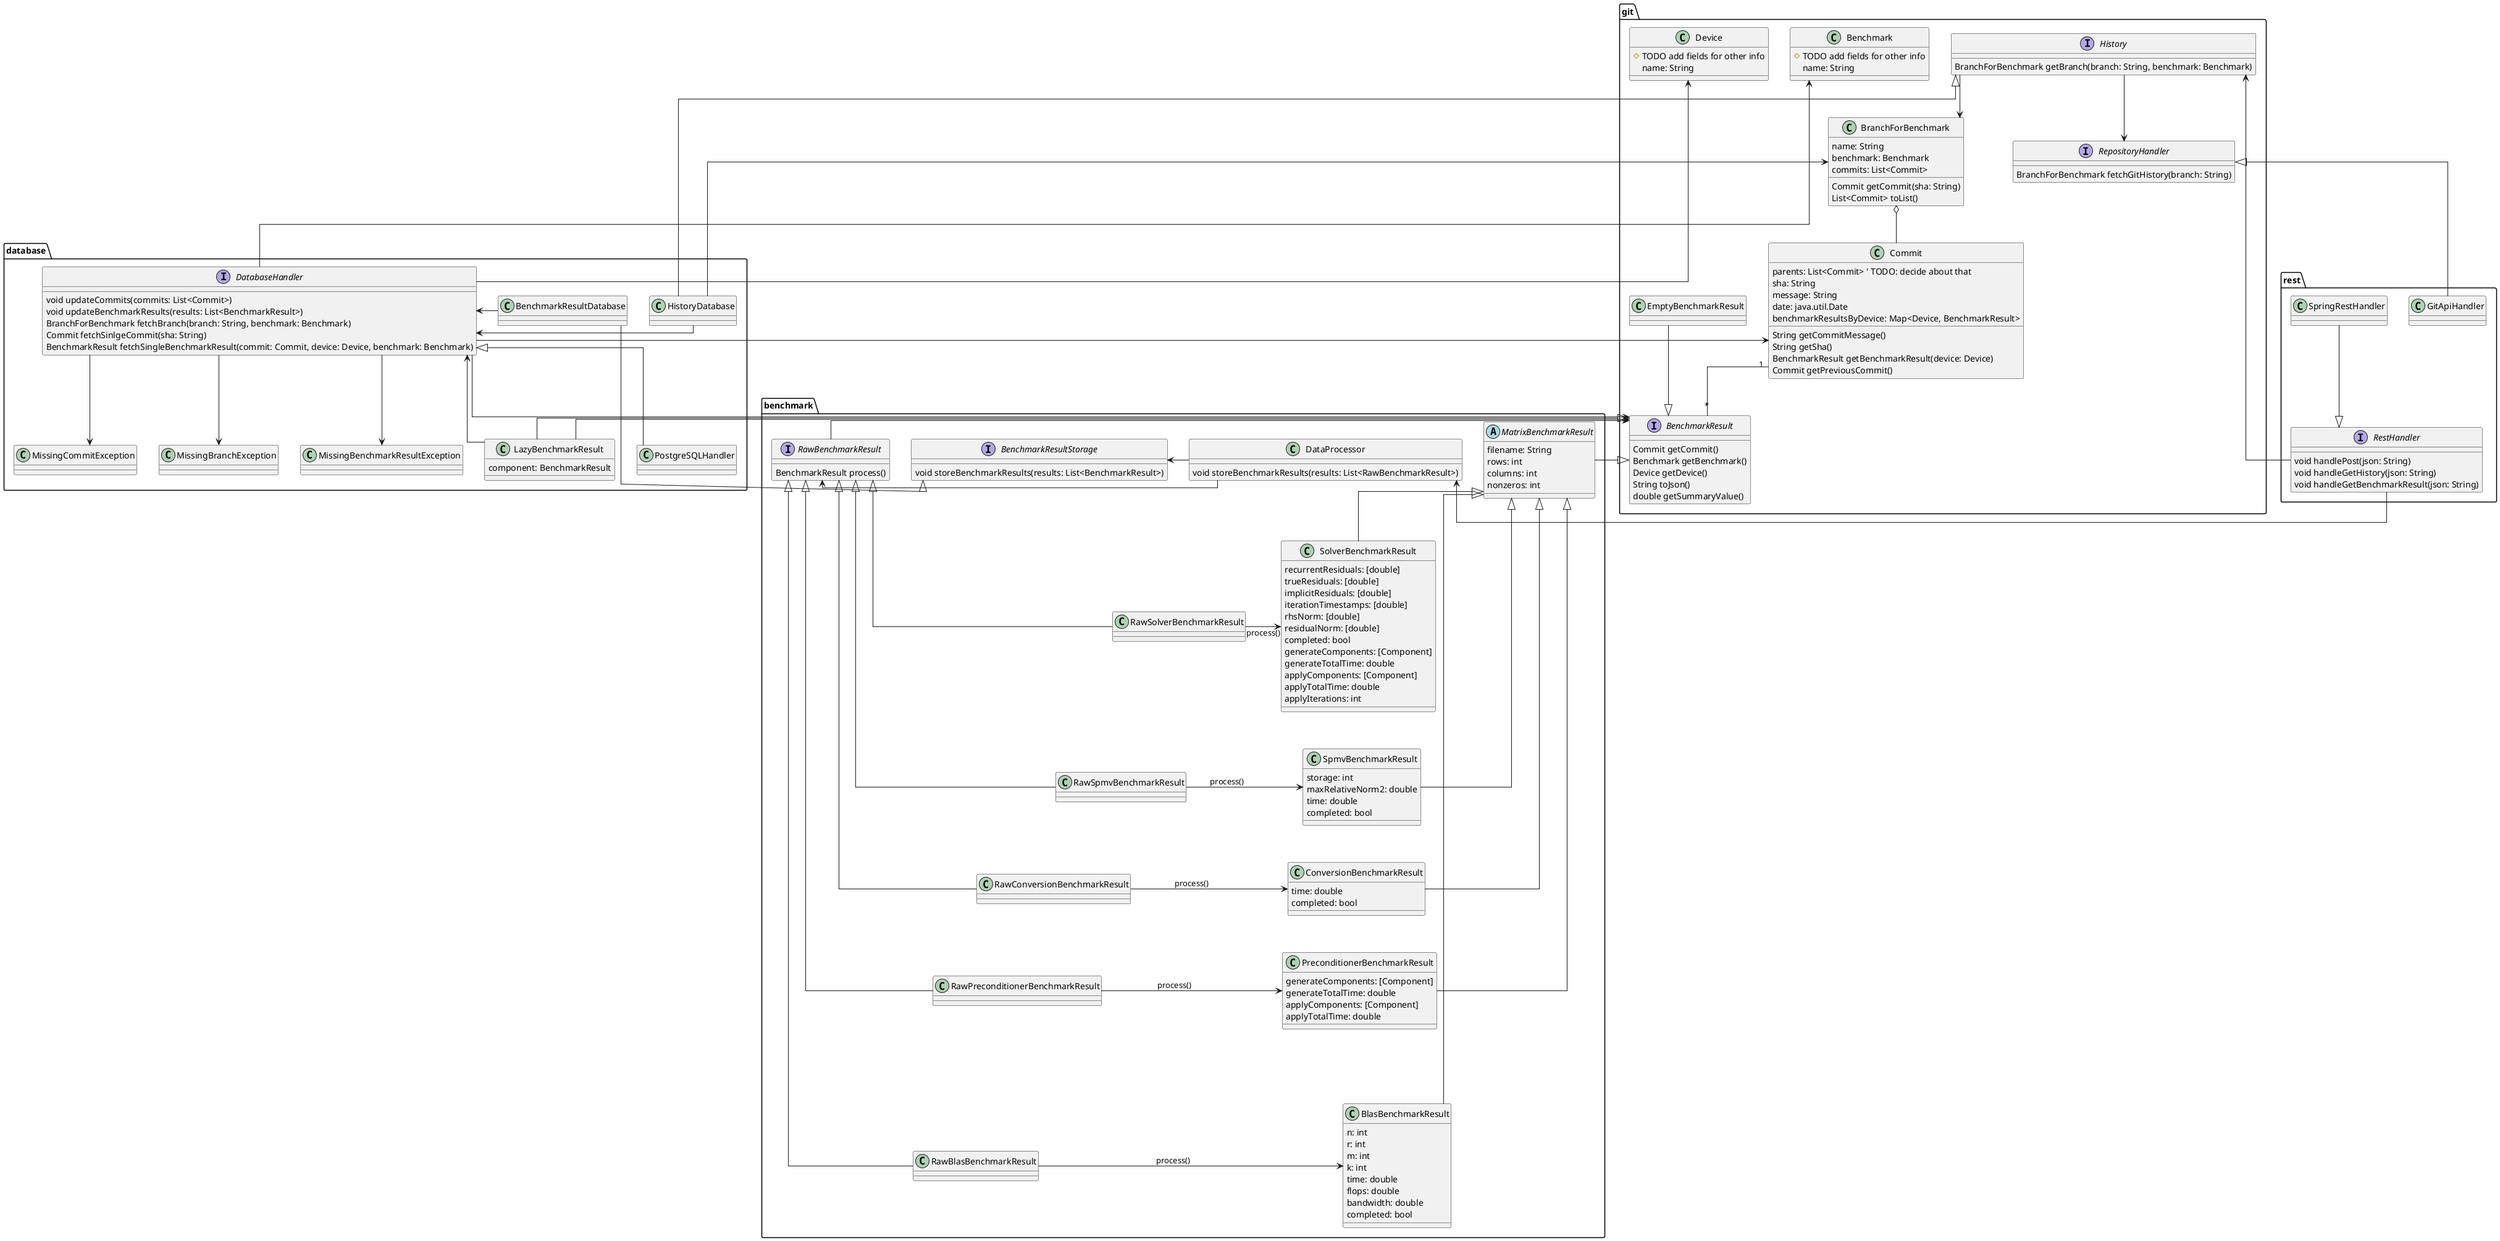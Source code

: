 @startuml backend

skinparam linetype ortho

package git {
  interface History {
   BranchForBenchmark getBranch(branch: String, benchmark: Benchmark)
  }

  interface RepositoryHandler {
    BranchForBenchmark fetchGitHistory(branch: String)
  }

  class Commit {
    parents: List<Commit> ' TODO: decide about that
    sha: String
    message: String
    date: java.util.Date
    benchmarkResultsByDevice: Map<Device, BenchmarkResult>
    String getCommitMessage()
    String getSha()
    BenchmarkResult getBenchmarkResult(device: Device)
    Commit getPreviousCommit()
  }
  
  
  class BranchForBenchmark {
    name: String
    benchmark: Benchmark
    commits: List<Commit>
    Commit getCommit(sha: String)
    List<Commit> toList()
  }
    
  interface BenchmarkResult {
    Commit getCommit()
    Benchmark getBenchmark()
    Device getDevice()
    String toJson()
    double getSummaryValue()
  }

  class Benchmark {
    # TODO add fields for other info
    name: String
  }

  class Device {
    # TODO add fields for other info
    name: String
  }

  class EmptyBenchmarkResult
  EmptyBenchmarkResult --|> BenchmarkResult
  
  History --> BranchForBenchmark
  History --> RepositoryHandler
  
  BranchForBenchmark o-- Commit
  Commit "1" -- "*" BenchmarkResult
}


package rest {
  class GitApiHandler
  class SpringRestHandler
  
  interface RestHandler {
    void handlePost(json: String)
    void handleGetHistory(json: String)
    void handleGetBenchmarkResult(json: String)
  }
   
  SpringRestHandler --|> RestHandler
}

package database {
  class PostgreSQLHandler
  
  interface DatabaseHandler {
    void updateCommits(commits: List<Commit>)
    void updateBenchmarkResults(results: List<BenchmarkResult>)
    BranchForBenchmark fetchBranch(branch: String, benchmark: Benchmark)
    Commit fetchSinlgeCommit(sha: String)
    BenchmarkResult fetchSingleBenchmarkResult(commit: Commit, device: Device, benchmark: Benchmark)
  }
  
  class HistoryDatabase

  class MissingCommitException
  class MissingBranchException
  class MissingBenchmarkResultException
  
  DatabaseHandler <- HistoryDatabase
  DatabaseHandler <|-- PostgreSQLHandler
  DatabaseHandler --> MissingCommitException
  DatabaseHandler --> MissingBranchException
  DatabaseHandler --> MissingBenchmarkResultException

  class BenchmarkResultDatabase
  
  DatabaseHandler <- BenchmarkResultDatabase
  
  class LazyBenchmarkResult {
    component: BenchmarkResult
  }

  DatabaseHandler <-- LazyBenchmarkResult
}

package benchmark {
  abstract class MatrixBenchmarkResult {
    filename: String
    rows: int
    columns: int
    nonzeros: int
  }

  interface RawBenchmarkResult {
    BenchmarkResult process()
  } 


  class DataProcessor {
    void storeBenchmarkResults(results: List<RawBenchmarkResult>)
  }

  interface BenchmarkResultStorage {
    void storeBenchmarkResults(results: List<BenchmarkResult>)
  }

  class SolverBenchmarkResult {
    recurrentResiduals: [double]
    trueResiduals: [double]
    implicitResiduals: [double]
    iterationTimestamps: [double]
    rhsNorm: [double]
    residualNorm: [double]
    completed: bool
    generateComponents: [Component]
    generateTotalTime: double
    applyComponents: [Component]
    applyTotalTime: double
    applyIterations: int
  }

  class SpmvBenchmarkResult {
    storage: int
    maxRelativeNorm2: double
    time: double
    completed: bool
  }

  class ConversionBenchmarkResult {
    time: double
    completed: bool
  }

  class PreconditionerBenchmarkResult {
    generateComponents: [Component]
    generateTotalTime: double
    applyComponents: [Component]
    applyTotalTime: double
  }

  class BlasBenchmarkResult {
    n: int
    r: int
    m: int
    k: int
    time: double
    flops: double
    bandwidth: double
    completed: bool
  }

  RawBenchmarkResult <- DataProcessor
  BenchmarkResultStorage <- DataProcessor
  RawBenchmarkResult <|-- RawSolverBenchmarkResult
  RawBenchmarkResult <|--- RawSpmvBenchmarkResult
  RawBenchmarkResult <|---- RawConversionBenchmarkResult
  RawBenchmarkResult <|----- RawPreconditionerBenchmarkResult

  RawBenchmarkResult <|------- RawBlasBenchmarkResult
  
  MatrixBenchmarkResult <|-- SolverBenchmarkResult
  MatrixBenchmarkResult <|--- SpmvBenchmarkResult
  MatrixBenchmarkResult <|---- ConversionBenchmarkResult
  MatrixBenchmarkResult <|----- PreconditionerBenchmarkResult
  MatrixBenchmarkResult <|----- BlasBenchmarkResult

  RawSolverBenchmarkResult -> SolverBenchmarkResult: "process()"
  RawSpmvBenchmarkResult -> SpmvBenchmarkResult: "process()"
  RawConversionBenchmarkResult -> ConversionBenchmarkResult: "process()"
  RawPreconditionerBenchmarkResult -> PreconditionerBenchmarkResult: "process()"
  RawBlasBenchmarkResult -> BlasBenchmarkResult: "process()"
}

History <- RestHandler
History <|- HistoryDatabase
BenchmarkResultStorage <|- BenchmarkResultDatabase
RepositoryHandler <|- GitApiHandler
DatabaseHandler -> Commit
DatabaseHandler -> BenchmarkResult
HistoryDatabase -> BranchForBenchmark
BenchmarkResult <|- LazyBenchmarkResult
BenchmarkResult <|-- MatrixBenchmarkResult
BenchmarkResult <- LazyBenchmarkResult
BenchmarkResult <- RawBenchmarkResult
DataProcessor <- RestHandler

DatabaseHandler -> Device
DatabaseHandler -> Benchmark


@enduml
